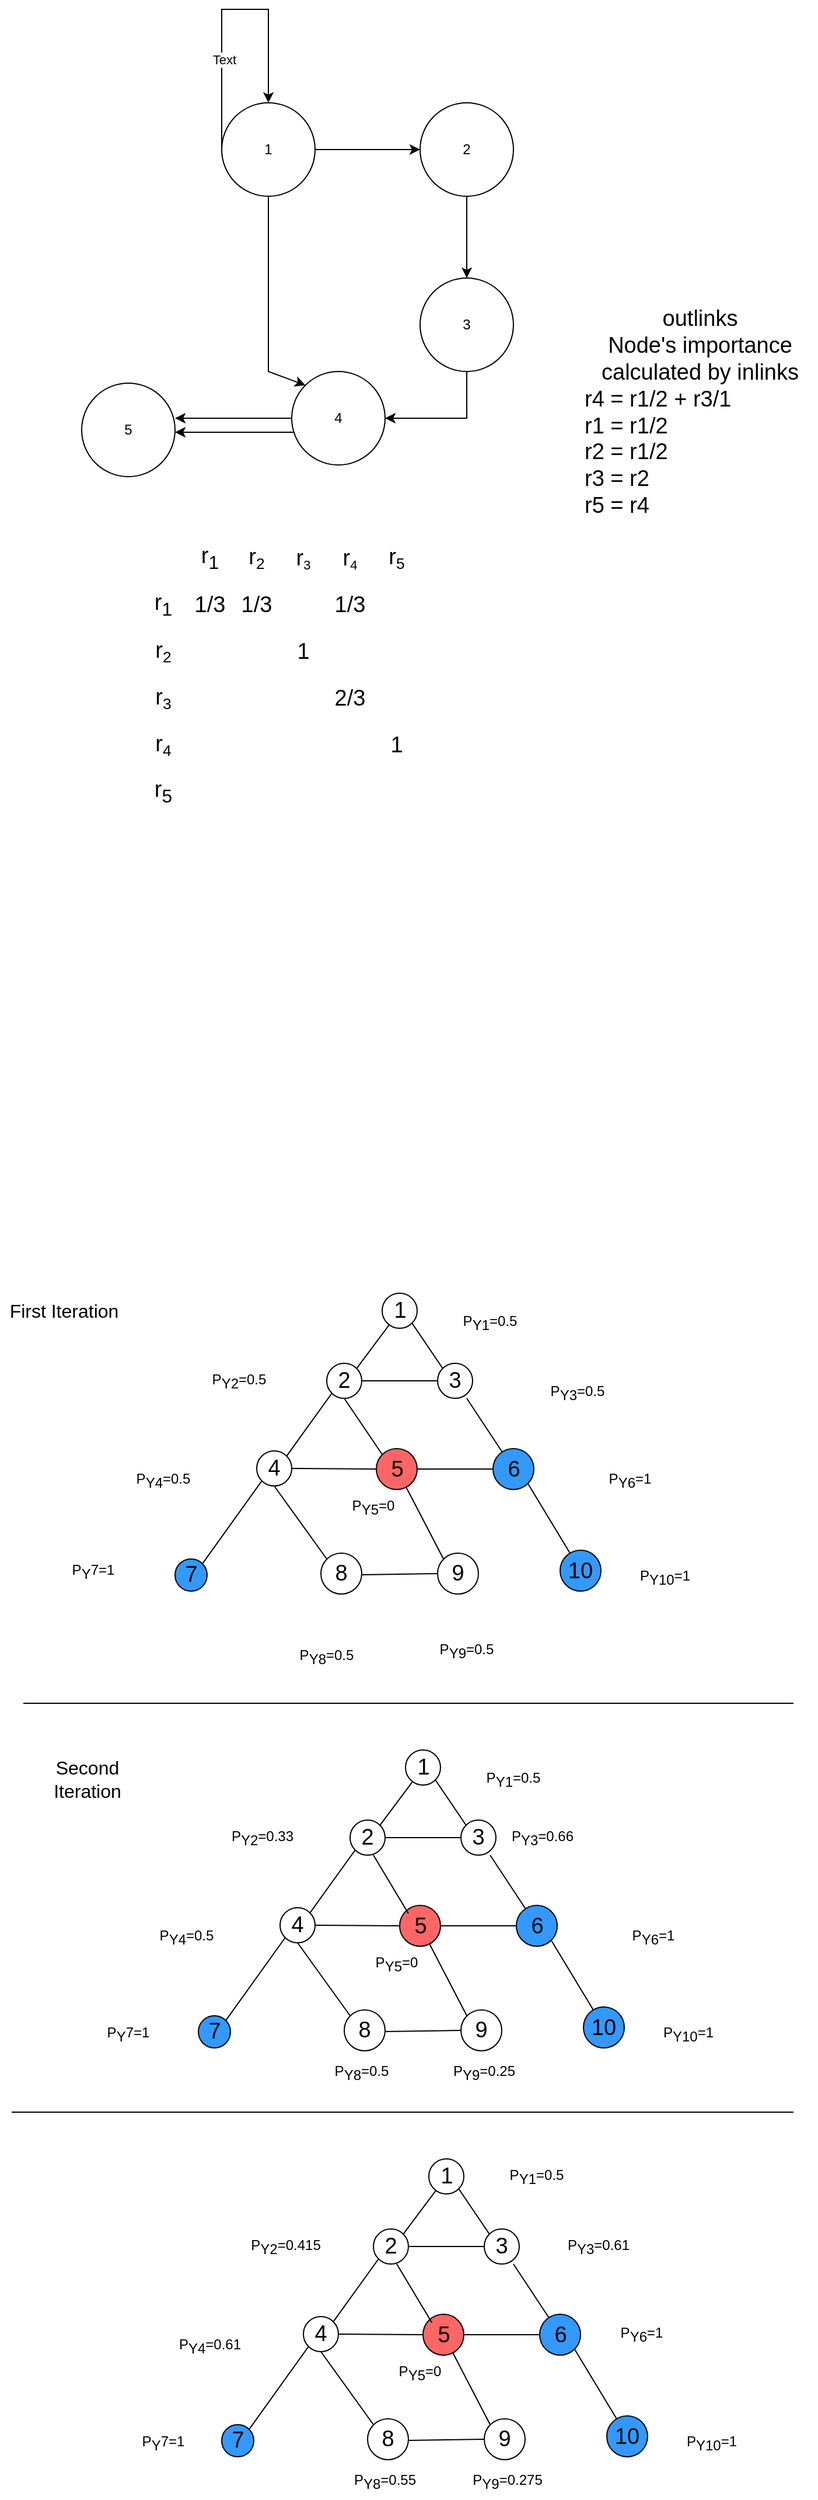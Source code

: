 <mxfile version="20.0.1" type="github">
  <diagram id="Ig6DqcMsb9MTZLkhWmV6" name="Page-1">
    <mxGraphModel dx="1166" dy="666" grid="1" gridSize="10" guides="1" tooltips="1" connect="1" arrows="1" fold="1" page="1" pageScale="1" pageWidth="827" pageHeight="1169" math="0" shadow="0">
      <root>
        <mxCell id="0" />
        <mxCell id="1" parent="0" />
        <mxCell id="ug2zntYY6omCZdX16Obv-1" value="1" style="ellipse;whiteSpace=wrap;html=1;aspect=fixed;" parent="1" vertex="1">
          <mxGeometry x="270" y="150" width="80" height="80" as="geometry" />
        </mxCell>
        <mxCell id="ug2zntYY6omCZdX16Obv-2" value="2" style="ellipse;whiteSpace=wrap;html=1;aspect=fixed;" parent="1" vertex="1">
          <mxGeometry x="440" y="150" width="80" height="80" as="geometry" />
        </mxCell>
        <mxCell id="ug2zntYY6omCZdX16Obv-3" value="3" style="ellipse;whiteSpace=wrap;html=1;aspect=fixed;" parent="1" vertex="1">
          <mxGeometry x="440" y="300" width="80" height="80" as="geometry" />
        </mxCell>
        <mxCell id="ug2zntYY6omCZdX16Obv-4" value="" style="endArrow=classic;html=1;rounded=0;entryX=0;entryY=0.5;entryDx=0;entryDy=0;" parent="1" source="ug2zntYY6omCZdX16Obv-1" target="ug2zntYY6omCZdX16Obv-2" edge="1">
          <mxGeometry width="50" height="50" relative="1" as="geometry">
            <mxPoint x="190" y="290" as="sourcePoint" />
            <mxPoint x="240" y="240" as="targetPoint" />
          </mxGeometry>
        </mxCell>
        <mxCell id="ug2zntYY6omCZdX16Obv-5" value="" style="endArrow=classic;html=1;rounded=0;entryX=0.5;entryY=0;entryDx=0;entryDy=0;" parent="1" target="ug2zntYY6omCZdX16Obv-3" edge="1">
          <mxGeometry width="50" height="50" relative="1" as="geometry">
            <mxPoint x="480" y="230" as="sourcePoint" />
            <mxPoint x="490" y="300" as="targetPoint" />
          </mxGeometry>
        </mxCell>
        <mxCell id="ug2zntYY6omCZdX16Obv-7" value="4" style="ellipse;whiteSpace=wrap;html=1;aspect=fixed;" parent="1" vertex="1">
          <mxGeometry x="330" y="380" width="80" height="80" as="geometry" />
        </mxCell>
        <mxCell id="ug2zntYY6omCZdX16Obv-8" value="5" style="ellipse;whiteSpace=wrap;html=1;aspect=fixed;" parent="1" vertex="1">
          <mxGeometry x="150" y="390" width="80" height="80" as="geometry" />
        </mxCell>
        <mxCell id="ug2zntYY6omCZdX16Obv-9" value="" style="endArrow=classic;html=1;rounded=0;exitX=0.5;exitY=1;exitDx=0;exitDy=0;entryX=1;entryY=0.5;entryDx=0;entryDy=0;" parent="1" source="ug2zntYY6omCZdX16Obv-3" target="ug2zntYY6omCZdX16Obv-7" edge="1">
          <mxGeometry width="50" height="50" relative="1" as="geometry">
            <mxPoint x="560" y="480" as="sourcePoint" />
            <mxPoint x="610" y="430" as="targetPoint" />
            <Array as="points">
              <mxPoint x="480" y="420" />
            </Array>
          </mxGeometry>
        </mxCell>
        <mxCell id="ug2zntYY6omCZdX16Obv-10" value="" style="endArrow=classic;html=1;rounded=0;exitX=0.025;exitY=0.65;exitDx=0;exitDy=0;exitPerimeter=0;" parent="1" source="ug2zntYY6omCZdX16Obv-7" edge="1">
          <mxGeometry width="50" height="50" relative="1" as="geometry">
            <mxPoint x="100" y="550" as="sourcePoint" />
            <mxPoint x="230" y="432" as="targetPoint" />
          </mxGeometry>
        </mxCell>
        <mxCell id="ug2zntYY6omCZdX16Obv-12" value="" style="endArrow=classic;html=1;rounded=0;entryX=0;entryY=0;entryDx=0;entryDy=0;" parent="1" source="ug2zntYY6omCZdX16Obv-1" target="ug2zntYY6omCZdX16Obv-7" edge="1">
          <mxGeometry width="50" height="50" relative="1" as="geometry">
            <mxPoint x="310" y="370" as="sourcePoint" />
            <mxPoint x="360" y="320" as="targetPoint" />
            <Array as="points">
              <mxPoint x="310" y="300" />
              <mxPoint x="310" y="380" />
            </Array>
          </mxGeometry>
        </mxCell>
        <mxCell id="ug2zntYY6omCZdX16Obv-13" value="" style="endArrow=classic;html=1;rounded=0;exitX=0;exitY=0.5;exitDx=0;exitDy=0;" parent="1" source="ug2zntYY6omCZdX16Obv-7" edge="1">
          <mxGeometry width="50" height="50" relative="1" as="geometry">
            <mxPoint x="200" y="400" as="sourcePoint" />
            <mxPoint x="230" y="420" as="targetPoint" />
          </mxGeometry>
        </mxCell>
        <mxCell id="ug2zntYY6omCZdX16Obv-16" value="" style="edgeStyle=elbowEdgeStyle;elbow=horizontal;endArrow=classic;html=1;rounded=0;exitX=0;exitY=0.5;exitDx=0;exitDy=0;entryX=0.5;entryY=0;entryDx=0;entryDy=0;" parent="1" source="ug2zntYY6omCZdX16Obv-1" target="ug2zntYY6omCZdX16Obv-1" edge="1">
          <mxGeometry width="50" height="50" relative="1" as="geometry">
            <mxPoint x="390" y="370" as="sourcePoint" />
            <mxPoint x="340" y="80" as="targetPoint" />
            <Array as="points">
              <mxPoint x="310" y="70" />
              <mxPoint x="260" y="130" />
              <mxPoint x="320" y="80" />
              <mxPoint x="340" y="80" />
            </Array>
          </mxGeometry>
        </mxCell>
        <mxCell id="ug2zntYY6omCZdX16Obv-19" value="Text" style="edgeLabel;html=1;align=center;verticalAlign=middle;resizable=0;points=[];" parent="ug2zntYY6omCZdX16Obv-16" vertex="1" connectable="0">
          <mxGeometry x="-0.354" y="-2" relative="1" as="geometry">
            <mxPoint as="offset" />
          </mxGeometry>
        </mxCell>
        <mxCell id="ug2zntYY6omCZdX16Obv-20" value="r&lt;sub&gt;1&lt;/sub&gt;" style="text;html=1;strokeColor=none;fillColor=none;align=center;verticalAlign=middle;whiteSpace=wrap;rounded=0;fontSize=19;" parent="1" vertex="1">
          <mxGeometry x="200" y="560" width="40" height="40" as="geometry" />
        </mxCell>
        <mxCell id="ug2zntYY6omCZdX16Obv-21" value="r&lt;span style=&quot;font-size: 15.833px;&quot;&gt;&lt;sub&gt;2&lt;/sub&gt;&lt;/span&gt;" style="text;html=1;strokeColor=none;fillColor=none;align=center;verticalAlign=middle;whiteSpace=wrap;rounded=0;fontSize=19;" parent="1" vertex="1">
          <mxGeometry x="200" y="600" width="40" height="40" as="geometry" />
        </mxCell>
        <mxCell id="ug2zntYY6omCZdX16Obv-22" value="r&lt;span style=&quot;font-size: 15.833px;&quot;&gt;&lt;sub&gt;3&lt;/sub&gt;&lt;/span&gt;" style="text;html=1;strokeColor=none;fillColor=none;align=center;verticalAlign=middle;whiteSpace=wrap;rounded=0;fontSize=19;" parent="1" vertex="1">
          <mxGeometry x="200" y="640" width="40" height="40" as="geometry" />
        </mxCell>
        <mxCell id="ug2zntYY6omCZdX16Obv-23" value="r&lt;span style=&quot;font-size: 15.833px;&quot;&gt;&lt;sub&gt;4&lt;/sub&gt;&lt;/span&gt;" style="text;html=1;strokeColor=none;fillColor=none;align=center;verticalAlign=middle;whiteSpace=wrap;rounded=0;fontSize=19;" parent="1" vertex="1">
          <mxGeometry x="200" y="680" width="40" height="40" as="geometry" />
        </mxCell>
        <mxCell id="ug2zntYY6omCZdX16Obv-24" value="r&lt;sub&gt;1&lt;/sub&gt;" style="text;html=1;strokeColor=none;fillColor=none;align=center;verticalAlign=middle;whiteSpace=wrap;rounded=0;fontSize=19;" parent="1" vertex="1">
          <mxGeometry x="240" y="520" width="40" height="40" as="geometry" />
        </mxCell>
        <mxCell id="ug2zntYY6omCZdX16Obv-27" value="r&lt;span style=&quot;font-size: 13.194px;&quot;&gt;&lt;sub&gt;3&lt;/sub&gt;&lt;/span&gt;" style="text;html=1;strokeColor=none;fillColor=none;align=center;verticalAlign=middle;whiteSpace=wrap;rounded=0;fontSize=19;" parent="1" vertex="1">
          <mxGeometry x="320" y="520" width="40" height="40" as="geometry" />
        </mxCell>
        <mxCell id="ug2zntYY6omCZdX16Obv-28" value="r&lt;span style=&quot;font-size: 15.833px;&quot;&gt;&lt;sub&gt;2&lt;/sub&gt;&lt;/span&gt;" style="text;html=1;strokeColor=none;fillColor=none;align=center;verticalAlign=middle;whiteSpace=wrap;rounded=0;fontSize=19;" parent="1" vertex="1">
          <mxGeometry x="280" y="520" width="40" height="40" as="geometry" />
        </mxCell>
        <mxCell id="ug2zntYY6omCZdX16Obv-29" value="r&lt;span style=&quot;font-size: 13.194px;&quot;&gt;&lt;sub&gt;4&lt;/sub&gt;&lt;/span&gt;" style="text;html=1;strokeColor=none;fillColor=none;align=center;verticalAlign=middle;whiteSpace=wrap;rounded=0;fontSize=19;" parent="1" vertex="1">
          <mxGeometry x="360" y="520" width="40" height="40" as="geometry" />
        </mxCell>
        <mxCell id="ug2zntYY6omCZdX16Obv-30" value="r&lt;span style=&quot;font-size: 15.833px;&quot;&gt;&lt;sub&gt;5&lt;/sub&gt;&lt;/span&gt;" style="text;html=1;strokeColor=none;fillColor=none;align=center;verticalAlign=middle;whiteSpace=wrap;rounded=0;fontSize=19;" parent="1" vertex="1">
          <mxGeometry x="400" y="520" width="40" height="40" as="geometry" />
        </mxCell>
        <mxCell id="ug2zntYY6omCZdX16Obv-31" value="r&lt;sub&gt;5&lt;/sub&gt;" style="text;html=1;strokeColor=none;fillColor=none;align=center;verticalAlign=middle;whiteSpace=wrap;rounded=0;fontSize=19;" parent="1" vertex="1">
          <mxGeometry x="200" y="720" width="40" height="40" as="geometry" />
        </mxCell>
        <mxCell id="ug2zntYY6omCZdX16Obv-32" value="1/3" style="text;html=1;strokeColor=none;fillColor=none;align=center;verticalAlign=middle;whiteSpace=wrap;rounded=0;fontSize=19;" parent="1" vertex="1">
          <mxGeometry x="240" y="560" width="40" height="40" as="geometry" />
        </mxCell>
        <mxCell id="ug2zntYY6omCZdX16Obv-33" value="1/3" style="text;html=1;strokeColor=none;fillColor=none;align=center;verticalAlign=middle;whiteSpace=wrap;rounded=0;fontSize=19;" parent="1" vertex="1">
          <mxGeometry x="280" y="560" width="40" height="40" as="geometry" />
        </mxCell>
        <mxCell id="ug2zntYY6omCZdX16Obv-34" value="1/3" style="text;html=1;strokeColor=none;fillColor=none;align=center;verticalAlign=middle;whiteSpace=wrap;rounded=0;fontSize=19;" parent="1" vertex="1">
          <mxGeometry x="360" y="560" width="40" height="40" as="geometry" />
        </mxCell>
        <mxCell id="ug2zntYY6omCZdX16Obv-36" value="1" style="text;html=1;strokeColor=none;fillColor=none;align=center;verticalAlign=middle;whiteSpace=wrap;rounded=0;fontSize=19;" parent="1" vertex="1">
          <mxGeometry x="320" y="600" width="40" height="40" as="geometry" />
        </mxCell>
        <mxCell id="ug2zntYY6omCZdX16Obv-37" value="2/3" style="text;html=1;strokeColor=none;fillColor=none;align=center;verticalAlign=middle;whiteSpace=wrap;rounded=0;fontSize=19;" parent="1" vertex="1">
          <mxGeometry x="360" y="640" width="40" height="40" as="geometry" />
        </mxCell>
        <mxCell id="ug2zntYY6omCZdX16Obv-38" value="1" style="text;html=1;strokeColor=none;fillColor=none;align=center;verticalAlign=middle;whiteSpace=wrap;rounded=0;fontSize=19;" parent="1" vertex="1">
          <mxGeometry x="400" y="680" width="40" height="40" as="geometry" />
        </mxCell>
        <mxCell id="ug2zntYY6omCZdX16Obv-39" value="outlinks&lt;br&gt;Node&#39;s importance calculated by inlinks&lt;br&gt;&lt;div style=&quot;text-align: left;&quot;&gt;&lt;span style=&quot;background-color: initial;&quot;&gt;r4 = r1/2 + r3/1&lt;/span&gt;&lt;/div&gt;&lt;div style=&quot;text-align: left;&quot;&gt;&lt;span style=&quot;background-color: initial;&quot;&gt;r1 = r1/2&lt;/span&gt;&lt;/div&gt;&lt;div style=&quot;text-align: left;&quot;&gt;&lt;span style=&quot;background-color: initial;&quot;&gt;r2 = r1/2&lt;/span&gt;&lt;/div&gt;&lt;div style=&quot;text-align: left;&quot;&gt;&lt;span style=&quot;background-color: initial;&quot;&gt;r3 = r2&lt;/span&gt;&lt;/div&gt;&lt;div style=&quot;text-align: left;&quot;&gt;&lt;span style=&quot;background-color: initial;&quot;&gt;r5 = r4&lt;/span&gt;&lt;/div&gt;" style="text;html=1;strokeColor=none;fillColor=none;align=center;verticalAlign=middle;whiteSpace=wrap;rounded=0;fontSize=19;" parent="1" vertex="1">
          <mxGeometry x="580" y="290" width="200" height="250" as="geometry" />
        </mxCell>
        <mxCell id="ug2zntYY6omCZdX16Obv-76" value="" style="endArrow=none;html=1;rounded=0;fontSize=19;" parent="1" edge="1">
          <mxGeometry width="50" height="50" relative="1" as="geometry">
            <mxPoint x="100" y="1520" as="sourcePoint" />
            <mxPoint x="760" y="1520" as="targetPoint" />
          </mxGeometry>
        </mxCell>
        <mxCell id="ug2zntYY6omCZdX16Obv-99" value="First Iteration" style="text;html=1;strokeColor=none;fillColor=none;align=center;verticalAlign=middle;whiteSpace=wrap;rounded=0;fontSize=16;" parent="1" vertex="1">
          <mxGeometry x="80" y="1169" width="110" height="30" as="geometry" />
        </mxCell>
        <mxCell id="ug2zntYY6omCZdX16Obv-133" value="P&lt;sub style=&quot;font-size: 12px;&quot;&gt;Y8&lt;/sub&gt;=0.5" style="text;html=1;strokeColor=none;fillColor=none;align=center;verticalAlign=middle;whiteSpace=wrap;rounded=0;fontSize=12;" parent="1" vertex="1">
          <mxGeometry x="310" y="1465" width="100" height="30" as="geometry" />
        </mxCell>
        <mxCell id="ug2zntYY6omCZdX16Obv-134" value="P&lt;sub style=&quot;font-size: 12px;&quot;&gt;Y9&lt;/sub&gt;=0.5" style="text;html=1;strokeColor=none;fillColor=none;align=center;verticalAlign=middle;whiteSpace=wrap;rounded=0;fontSize=12;" parent="1" vertex="1">
          <mxGeometry x="430" y="1460" width="100" height="30" as="geometry" />
        </mxCell>
        <mxCell id="ug2zntYY6omCZdX16Obv-103" value="1" style="ellipse;whiteSpace=wrap;html=1;aspect=fixed;fontSize=19;" parent="1" vertex="1">
          <mxGeometry x="407.5" y="1169" width="30" height="30" as="geometry" />
        </mxCell>
        <mxCell id="ug2zntYY6omCZdX16Obv-104" value="2" style="ellipse;whiteSpace=wrap;html=1;aspect=fixed;fontSize=19;" parent="1" vertex="1">
          <mxGeometry x="360" y="1229" width="30" height="30" as="geometry" />
        </mxCell>
        <mxCell id="ug2zntYY6omCZdX16Obv-105" value="3" style="ellipse;whiteSpace=wrap;html=1;aspect=fixed;fontSize=19;" parent="1" vertex="1">
          <mxGeometry x="455" y="1229" width="30" height="30" as="geometry" />
        </mxCell>
        <mxCell id="ug2zntYY6omCZdX16Obv-106" value="5" style="ellipse;whiteSpace=wrap;html=1;aspect=fixed;fontSize=19;fillColor=#FF6666;" parent="1" vertex="1">
          <mxGeometry x="402.5" y="1302" width="35" height="35" as="geometry" />
        </mxCell>
        <mxCell id="ug2zntYY6omCZdX16Obv-107" value="4" style="ellipse;whiteSpace=wrap;html=1;aspect=fixed;fontSize=19;" parent="1" vertex="1">
          <mxGeometry x="300" y="1304" width="30" height="30" as="geometry" />
        </mxCell>
        <mxCell id="ug2zntYY6omCZdX16Obv-108" value="6" style="ellipse;whiteSpace=wrap;html=1;aspect=fixed;fontSize=19;fillColor=#3399FF;" parent="1" vertex="1">
          <mxGeometry x="502.5" y="1302" width="35" height="35" as="geometry" />
        </mxCell>
        <mxCell id="ug2zntYY6omCZdX16Obv-109" value="8" style="ellipse;whiteSpace=wrap;html=1;aspect=fixed;fontSize=19;" parent="1" vertex="1">
          <mxGeometry x="355" y="1391.5" width="35" height="35" as="geometry" />
        </mxCell>
        <mxCell id="ug2zntYY6omCZdX16Obv-110" value="7" style="ellipse;whiteSpace=wrap;html=1;aspect=fixed;fontSize=19;fillColor=#3399FF;" parent="1" vertex="1">
          <mxGeometry x="230" y="1396.5" width="27.5" height="27.5" as="geometry" />
        </mxCell>
        <mxCell id="ug2zntYY6omCZdX16Obv-111" value="9" style="ellipse;whiteSpace=wrap;html=1;aspect=fixed;fontSize=19;" parent="1" vertex="1">
          <mxGeometry x="455" y="1391.5" width="35" height="35" as="geometry" />
        </mxCell>
        <mxCell id="ug2zntYY6omCZdX16Obv-112" value="10" style="ellipse;whiteSpace=wrap;html=1;aspect=fixed;fontSize=19;fillColor=#3399FF;" parent="1" vertex="1">
          <mxGeometry x="560" y="1389" width="35" height="35" as="geometry" />
        </mxCell>
        <mxCell id="ug2zntYY6omCZdX16Obv-113" value="P&lt;sub style=&quot;font-size: 12px;&quot;&gt;Y6&lt;/sub&gt;=1" style="text;html=1;strokeColor=none;fillColor=none;align=center;verticalAlign=middle;whiteSpace=wrap;rounded=0;fontSize=12;" parent="1" vertex="1">
          <mxGeometry x="570" y="1314" width="100" height="30" as="geometry" />
        </mxCell>
        <mxCell id="ug2zntYY6omCZdX16Obv-114" value="P&lt;sub style=&quot;font-size: 12px;&quot;&gt;Y&lt;/sub&gt;7=1" style="text;html=1;strokeColor=none;fillColor=none;align=center;verticalAlign=middle;whiteSpace=wrap;rounded=0;fontSize=12;" parent="1" vertex="1">
          <mxGeometry x="110" y="1391.5" width="100" height="30" as="geometry" />
        </mxCell>
        <mxCell id="ug2zntYY6omCZdX16Obv-115" value="P&lt;sub style=&quot;font-size: 12px;&quot;&gt;Y10&lt;/sub&gt;=1" style="text;html=1;strokeColor=none;fillColor=none;align=center;verticalAlign=middle;whiteSpace=wrap;rounded=0;fontSize=12;" parent="1" vertex="1">
          <mxGeometry x="600" y="1396.5" width="100" height="30" as="geometry" />
        </mxCell>
        <mxCell id="ug2zntYY6omCZdX16Obv-116" value="P&lt;sub style=&quot;font-size: 12px;&quot;&gt;Y5&lt;/sub&gt;=0" style="text;html=1;strokeColor=none;fillColor=none;align=center;verticalAlign=middle;whiteSpace=wrap;rounded=0;fontSize=12;" parent="1" vertex="1">
          <mxGeometry x="350" y="1337" width="100" height="30" as="geometry" />
        </mxCell>
        <mxCell id="ug2zntYY6omCZdX16Obv-117" value="P&lt;sub style=&quot;font-size: 12px;&quot;&gt;Y1&lt;/sub&gt;=0.5" style="text;html=1;strokeColor=none;fillColor=none;align=center;verticalAlign=middle;whiteSpace=wrap;rounded=0;fontSize=12;" parent="1" vertex="1">
          <mxGeometry x="450" y="1179" width="100" height="30" as="geometry" />
        </mxCell>
        <mxCell id="ug2zntYY6omCZdX16Obv-118" value="P&lt;sub style=&quot;font-size: 12px;&quot;&gt;Y3&lt;/sub&gt;=0.5" style="text;html=1;strokeColor=none;fillColor=none;align=center;verticalAlign=middle;whiteSpace=wrap;rounded=0;fontSize=12;" parent="1" vertex="1">
          <mxGeometry x="525" y="1239" width="100" height="30" as="geometry" />
        </mxCell>
        <mxCell id="ug2zntYY6omCZdX16Obv-119" value="P&lt;sub style=&quot;font-size: 12px;&quot;&gt;Y2&lt;/sub&gt;=0.5" style="text;html=1;strokeColor=none;fillColor=none;align=center;verticalAlign=middle;whiteSpace=wrap;rounded=0;fontSize=12;" parent="1" vertex="1">
          <mxGeometry x="235" y="1229" width="100" height="30" as="geometry" />
        </mxCell>
        <mxCell id="ug2zntYY6omCZdX16Obv-120" value="P&lt;sub style=&quot;font-size: 12px;&quot;&gt;Y4&lt;/sub&gt;=0.5" style="text;html=1;strokeColor=none;fillColor=none;align=center;verticalAlign=middle;whiteSpace=wrap;rounded=0;fontSize=12;" parent="1" vertex="1">
          <mxGeometry x="170" y="1314" width="100" height="30" as="geometry" />
        </mxCell>
        <mxCell id="ug2zntYY6omCZdX16Obv-121" value="" style="endArrow=none;html=1;rounded=0;fontSize=19;exitX=1;exitY=0;exitDx=0;exitDy=0;" parent="1" source="ug2zntYY6omCZdX16Obv-104" target="ug2zntYY6omCZdX16Obv-103" edge="1">
          <mxGeometry width="50" height="50" relative="1" as="geometry">
            <mxPoint x="380" y="1239" as="sourcePoint" />
            <mxPoint x="410" y="1199" as="targetPoint" />
          </mxGeometry>
        </mxCell>
        <mxCell id="ug2zntYY6omCZdX16Obv-122" value="" style="endArrow=none;html=1;rounded=0;fontSize=19;entryX=0;entryY=1;entryDx=0;entryDy=0;exitX=1;exitY=0;exitDx=0;exitDy=0;" parent="1" source="ug2zntYY6omCZdX16Obv-110" target="ug2zntYY6omCZdX16Obv-107" edge="1">
          <mxGeometry width="50" height="50" relative="1" as="geometry">
            <mxPoint x="291.217" y="1382.783" as="sourcePoint" />
            <mxPoint x="325.003" y="1343.997" as="targetPoint" />
          </mxGeometry>
        </mxCell>
        <mxCell id="ug2zntYY6omCZdX16Obv-123" value="" style="endArrow=none;html=1;rounded=0;fontSize=19;exitX=1;exitY=0;exitDx=0;exitDy=0;entryX=0;entryY=1;entryDx=0;entryDy=0;" parent="1" source="ug2zntYY6omCZdX16Obv-107" target="ug2zntYY6omCZdX16Obv-104" edge="1">
          <mxGeometry width="50" height="50" relative="1" as="geometry">
            <mxPoint x="320" y="1299" as="sourcePoint" />
            <mxPoint x="360" y="1259" as="targetPoint" />
          </mxGeometry>
        </mxCell>
        <mxCell id="ug2zntYY6omCZdX16Obv-124" value="" style="endArrow=none;html=1;rounded=0;fontSize=12;entryX=1;entryY=1;entryDx=0;entryDy=0;exitX=0;exitY=0;exitDx=0;exitDy=0;" parent="1" source="ug2zntYY6omCZdX16Obv-105" target="ug2zntYY6omCZdX16Obv-103" edge="1">
          <mxGeometry width="50" height="50" relative="1" as="geometry">
            <mxPoint x="440" y="1259" as="sourcePoint" />
            <mxPoint x="490" y="1209" as="targetPoint" />
          </mxGeometry>
        </mxCell>
        <mxCell id="ug2zntYY6omCZdX16Obv-125" value="" style="endArrow=none;html=1;rounded=0;fontSize=12;" parent="1" source="ug2zntYY6omCZdX16Obv-108" edge="1">
          <mxGeometry width="50" height="50" relative="1" as="geometry">
            <mxPoint x="460" y="1329" as="sourcePoint" />
            <mxPoint x="480" y="1259" as="targetPoint" />
          </mxGeometry>
        </mxCell>
        <mxCell id="ug2zntYY6omCZdX16Obv-126" value="" style="endArrow=none;html=1;rounded=0;fontSize=12;entryX=1;entryY=1;entryDx=0;entryDy=0;" parent="1" source="ug2zntYY6omCZdX16Obv-112" target="ug2zntYY6omCZdX16Obv-108" edge="1">
          <mxGeometry width="50" height="50" relative="1" as="geometry">
            <mxPoint x="520" y="1419" as="sourcePoint" />
            <mxPoint x="570" y="1369" as="targetPoint" />
          </mxGeometry>
        </mxCell>
        <mxCell id="ug2zntYY6omCZdX16Obv-127" value="" style="endArrow=none;html=1;rounded=0;fontSize=12;entryX=0;entryY=0.5;entryDx=0;entryDy=0;" parent="1" target="ug2zntYY6omCZdX16Obv-111" edge="1">
          <mxGeometry width="50" height="50" relative="1" as="geometry">
            <mxPoint x="390" y="1410" as="sourcePoint" />
            <mxPoint x="460" y="1400" as="targetPoint" />
          </mxGeometry>
        </mxCell>
        <mxCell id="ug2zntYY6omCZdX16Obv-128" value="" style="endArrow=none;html=1;rounded=0;fontSize=12;exitX=0;exitY=0;exitDx=0;exitDy=0;entryX=0.5;entryY=1;entryDx=0;entryDy=0;" parent="1" source="ug2zntYY6omCZdX16Obv-109" target="ug2zntYY6omCZdX16Obv-107" edge="1">
          <mxGeometry width="50" height="50" relative="1" as="geometry">
            <mxPoint x="430" y="1499" as="sourcePoint" />
            <mxPoint x="480" y="1449" as="targetPoint" />
          </mxGeometry>
        </mxCell>
        <mxCell id="ug2zntYY6omCZdX16Obv-129" value="" style="endArrow=none;html=1;rounded=0;fontSize=12;exitX=0;exitY=0;exitDx=0;exitDy=0;" parent="1" source="ug2zntYY6omCZdX16Obv-111" target="ug2zntYY6omCZdX16Obv-106" edge="1">
          <mxGeometry width="50" height="50" relative="1" as="geometry">
            <mxPoint x="800" y="1409" as="sourcePoint" />
            <mxPoint x="430" y="1340" as="targetPoint" />
          </mxGeometry>
        </mxCell>
        <mxCell id="ug2zntYY6omCZdX16Obv-130" value="" style="endArrow=none;html=1;rounded=0;fontSize=12;entryX=0;entryY=0.5;entryDx=0;entryDy=0;exitX=1;exitY=0.5;exitDx=0;exitDy=0;" parent="1" source="ug2zntYY6omCZdX16Obv-107" target="ug2zntYY6omCZdX16Obv-106" edge="1">
          <mxGeometry width="50" height="50" relative="1" as="geometry">
            <mxPoint x="210" y="1409" as="sourcePoint" />
            <mxPoint x="260" y="1359" as="targetPoint" />
          </mxGeometry>
        </mxCell>
        <mxCell id="ug2zntYY6omCZdX16Obv-131" value="" style="endArrow=none;html=1;rounded=0;fontSize=12;exitX=1;exitY=0.5;exitDx=0;exitDy=0;entryX=0;entryY=0.5;entryDx=0;entryDy=0;" parent="1" source="ug2zntYY6omCZdX16Obv-106" target="ug2zntYY6omCZdX16Obv-108" edge="1">
          <mxGeometry width="50" height="50" relative="1" as="geometry">
            <mxPoint x="450" y="1319" as="sourcePoint" />
            <mxPoint x="720" y="1259" as="targetPoint" />
          </mxGeometry>
        </mxCell>
        <mxCell id="ug2zntYY6omCZdX16Obv-132" value="" style="endArrow=none;html=1;rounded=0;fontSize=12;exitX=1;exitY=0.5;exitDx=0;exitDy=0;entryX=0;entryY=0.5;entryDx=0;entryDy=0;" parent="1" source="ug2zntYY6omCZdX16Obv-104" target="ug2zntYY6omCZdX16Obv-105" edge="1">
          <mxGeometry width="50" height="50" relative="1" as="geometry">
            <mxPoint x="330" y="1209" as="sourcePoint" />
            <mxPoint x="380" y="1159" as="targetPoint" />
          </mxGeometry>
        </mxCell>
        <mxCell id="ug2zntYY6omCZdX16Obv-135" value="" style="endArrow=none;html=1;rounded=0;fontSize=16;entryX=0.5;entryY=1;entryDx=0;entryDy=0;exitX=0;exitY=0;exitDx=0;exitDy=0;" parent="1" source="ug2zntYY6omCZdX16Obv-106" target="ug2zntYY6omCZdX16Obv-104" edge="1">
          <mxGeometry width="50" height="50" relative="1" as="geometry">
            <mxPoint x="360" y="1330" as="sourcePoint" />
            <mxPoint x="410" y="1280" as="targetPoint" />
          </mxGeometry>
        </mxCell>
        <mxCell id="ug2zntYY6omCZdX16Obv-136" value="P&lt;sub style=&quot;font-size: 12px;&quot;&gt;Y8&lt;/sub&gt;=0.5" style="text;html=1;strokeColor=none;fillColor=none;align=center;verticalAlign=middle;whiteSpace=wrap;rounded=0;fontSize=12;" parent="1" vertex="1">
          <mxGeometry x="340" y="1821" width="100" height="30" as="geometry" />
        </mxCell>
        <mxCell id="ug2zntYY6omCZdX16Obv-137" value="P&lt;sub style=&quot;font-size: 12px;&quot;&gt;Y9&lt;/sub&gt;=0.25" style="text;html=1;strokeColor=none;fillColor=none;align=center;verticalAlign=middle;whiteSpace=wrap;rounded=0;fontSize=12;" parent="1" vertex="1">
          <mxGeometry x="445" y="1821" width="100" height="30" as="geometry" />
        </mxCell>
        <mxCell id="ug2zntYY6omCZdX16Obv-138" value="1" style="ellipse;whiteSpace=wrap;html=1;aspect=fixed;fontSize=19;" parent="1" vertex="1">
          <mxGeometry x="427.5" y="1560" width="30" height="30" as="geometry" />
        </mxCell>
        <mxCell id="ug2zntYY6omCZdX16Obv-139" value="2" style="ellipse;whiteSpace=wrap;html=1;aspect=fixed;fontSize=19;" parent="1" vertex="1">
          <mxGeometry x="380" y="1620" width="30" height="30" as="geometry" />
        </mxCell>
        <mxCell id="ug2zntYY6omCZdX16Obv-140" value="3" style="ellipse;whiteSpace=wrap;html=1;aspect=fixed;fontSize=19;" parent="1" vertex="1">
          <mxGeometry x="475" y="1620" width="30" height="30" as="geometry" />
        </mxCell>
        <mxCell id="ug2zntYY6omCZdX16Obv-141" value="5" style="ellipse;whiteSpace=wrap;html=1;aspect=fixed;fontSize=19;fillColor=#FF6666;" parent="1" vertex="1">
          <mxGeometry x="422.5" y="1693" width="35" height="35" as="geometry" />
        </mxCell>
        <mxCell id="ug2zntYY6omCZdX16Obv-142" value="4" style="ellipse;whiteSpace=wrap;html=1;aspect=fixed;fontSize=19;" parent="1" vertex="1">
          <mxGeometry x="320" y="1695" width="30" height="30" as="geometry" />
        </mxCell>
        <mxCell id="ug2zntYY6omCZdX16Obv-143" value="6" style="ellipse;whiteSpace=wrap;html=1;aspect=fixed;fontSize=19;fillColor=#3399FF;" parent="1" vertex="1">
          <mxGeometry x="522.5" y="1693" width="35" height="35" as="geometry" />
        </mxCell>
        <mxCell id="ug2zntYY6omCZdX16Obv-144" value="8" style="ellipse;whiteSpace=wrap;html=1;aspect=fixed;fontSize=19;" parent="1" vertex="1">
          <mxGeometry x="375" y="1782.5" width="35" height="35" as="geometry" />
        </mxCell>
        <mxCell id="ug2zntYY6omCZdX16Obv-145" value="7" style="ellipse;whiteSpace=wrap;html=1;aspect=fixed;fontSize=19;fillColor=#3399FF;" parent="1" vertex="1">
          <mxGeometry x="250" y="1787.5" width="27.5" height="27.5" as="geometry" />
        </mxCell>
        <mxCell id="ug2zntYY6omCZdX16Obv-146" value="9" style="ellipse;whiteSpace=wrap;html=1;aspect=fixed;fontSize=19;" parent="1" vertex="1">
          <mxGeometry x="475" y="1782.5" width="35" height="35" as="geometry" />
        </mxCell>
        <mxCell id="ug2zntYY6omCZdX16Obv-147" value="10" style="ellipse;whiteSpace=wrap;html=1;aspect=fixed;fontSize=19;fillColor=#3399FF;" parent="1" vertex="1">
          <mxGeometry x="580" y="1780" width="35" height="35" as="geometry" />
        </mxCell>
        <mxCell id="ug2zntYY6omCZdX16Obv-148" value="P&lt;sub style=&quot;font-size: 12px;&quot;&gt;Y6&lt;/sub&gt;=1" style="text;html=1;strokeColor=none;fillColor=none;align=center;verticalAlign=middle;whiteSpace=wrap;rounded=0;fontSize=12;" parent="1" vertex="1">
          <mxGeometry x="590" y="1705" width="100" height="30" as="geometry" />
        </mxCell>
        <mxCell id="ug2zntYY6omCZdX16Obv-149" value="P&lt;sub style=&quot;font-size: 12px;&quot;&gt;Y10&lt;/sub&gt;=1" style="text;html=1;strokeColor=none;fillColor=none;align=center;verticalAlign=middle;whiteSpace=wrap;rounded=0;fontSize=12;" parent="1" vertex="1">
          <mxGeometry x="620" y="1787.5" width="100" height="30" as="geometry" />
        </mxCell>
        <mxCell id="ug2zntYY6omCZdX16Obv-150" value="P&lt;sub style=&quot;font-size: 12px;&quot;&gt;Y5&lt;/sub&gt;=0" style="text;html=1;strokeColor=none;fillColor=none;align=center;verticalAlign=middle;whiteSpace=wrap;rounded=0;fontSize=12;" parent="1" vertex="1">
          <mxGeometry x="370" y="1728" width="100" height="30" as="geometry" />
        </mxCell>
        <mxCell id="ug2zntYY6omCZdX16Obv-151" value="P&lt;sub style=&quot;font-size: 12px;&quot;&gt;Y1&lt;/sub&gt;=0.5" style="text;html=1;strokeColor=none;fillColor=none;align=center;verticalAlign=middle;whiteSpace=wrap;rounded=0;fontSize=12;" parent="1" vertex="1">
          <mxGeometry x="470" y="1570" width="100" height="30" as="geometry" />
        </mxCell>
        <mxCell id="ug2zntYY6omCZdX16Obv-152" value="P&lt;sub style=&quot;font-size: 12px;&quot;&gt;Y3&lt;/sub&gt;=0.66" style="text;html=1;strokeColor=none;fillColor=none;align=center;verticalAlign=middle;whiteSpace=wrap;rounded=0;fontSize=12;" parent="1" vertex="1">
          <mxGeometry x="495" y="1620" width="100" height="30" as="geometry" />
        </mxCell>
        <mxCell id="ug2zntYY6omCZdX16Obv-153" value="P&lt;sub style=&quot;font-size: 12px;&quot;&gt;Y2&lt;/sub&gt;=0.33" style="text;html=1;strokeColor=none;fillColor=none;align=center;verticalAlign=middle;whiteSpace=wrap;rounded=0;fontSize=12;" parent="1" vertex="1">
          <mxGeometry x="255" y="1620" width="100" height="30" as="geometry" />
        </mxCell>
        <mxCell id="ug2zntYY6omCZdX16Obv-154" value="P&lt;sub style=&quot;font-size: 12px;&quot;&gt;Y4&lt;/sub&gt;=0.5" style="text;html=1;strokeColor=none;fillColor=none;align=center;verticalAlign=middle;whiteSpace=wrap;rounded=0;fontSize=12;" parent="1" vertex="1">
          <mxGeometry x="190" y="1705" width="100" height="30" as="geometry" />
        </mxCell>
        <mxCell id="ug2zntYY6omCZdX16Obv-155" value="" style="endArrow=none;html=1;rounded=0;fontSize=19;exitX=1;exitY=0;exitDx=0;exitDy=0;" parent="1" source="ug2zntYY6omCZdX16Obv-139" target="ug2zntYY6omCZdX16Obv-138" edge="1">
          <mxGeometry width="50" height="50" relative="1" as="geometry">
            <mxPoint x="400" y="1630" as="sourcePoint" />
            <mxPoint x="430" y="1590" as="targetPoint" />
          </mxGeometry>
        </mxCell>
        <mxCell id="ug2zntYY6omCZdX16Obv-156" value="" style="endArrow=none;html=1;rounded=0;fontSize=19;entryX=0;entryY=1;entryDx=0;entryDy=0;exitX=1;exitY=0;exitDx=0;exitDy=0;" parent="1" source="ug2zntYY6omCZdX16Obv-145" target="ug2zntYY6omCZdX16Obv-142" edge="1">
          <mxGeometry width="50" height="50" relative="1" as="geometry">
            <mxPoint x="311.217" y="1773.783" as="sourcePoint" />
            <mxPoint x="345.003" y="1734.997" as="targetPoint" />
          </mxGeometry>
        </mxCell>
        <mxCell id="ug2zntYY6omCZdX16Obv-157" value="" style="endArrow=none;html=1;rounded=0;fontSize=19;exitX=1;exitY=0;exitDx=0;exitDy=0;entryX=0;entryY=1;entryDx=0;entryDy=0;" parent="1" source="ug2zntYY6omCZdX16Obv-142" target="ug2zntYY6omCZdX16Obv-139" edge="1">
          <mxGeometry width="50" height="50" relative="1" as="geometry">
            <mxPoint x="340" y="1690" as="sourcePoint" />
            <mxPoint x="380" y="1650" as="targetPoint" />
          </mxGeometry>
        </mxCell>
        <mxCell id="ug2zntYY6omCZdX16Obv-158" value="" style="endArrow=none;html=1;rounded=0;fontSize=12;entryX=1;entryY=1;entryDx=0;entryDy=0;exitX=0;exitY=0;exitDx=0;exitDy=0;" parent="1" source="ug2zntYY6omCZdX16Obv-140" target="ug2zntYY6omCZdX16Obv-138" edge="1">
          <mxGeometry width="50" height="50" relative="1" as="geometry">
            <mxPoint x="460" y="1650" as="sourcePoint" />
            <mxPoint x="510" y="1600" as="targetPoint" />
          </mxGeometry>
        </mxCell>
        <mxCell id="ug2zntYY6omCZdX16Obv-159" value="" style="endArrow=none;html=1;rounded=0;fontSize=12;" parent="1" source="ug2zntYY6omCZdX16Obv-143" edge="1">
          <mxGeometry width="50" height="50" relative="1" as="geometry">
            <mxPoint x="480" y="1720" as="sourcePoint" />
            <mxPoint x="500" y="1650" as="targetPoint" />
          </mxGeometry>
        </mxCell>
        <mxCell id="ug2zntYY6omCZdX16Obv-160" value="" style="endArrow=none;html=1;rounded=0;fontSize=12;entryX=1;entryY=1;entryDx=0;entryDy=0;" parent="1" source="ug2zntYY6omCZdX16Obv-147" target="ug2zntYY6omCZdX16Obv-143" edge="1">
          <mxGeometry width="50" height="50" relative="1" as="geometry">
            <mxPoint x="540" y="1810" as="sourcePoint" />
            <mxPoint x="590" y="1760" as="targetPoint" />
          </mxGeometry>
        </mxCell>
        <mxCell id="ug2zntYY6omCZdX16Obv-161" value="" style="endArrow=none;html=1;rounded=0;fontSize=12;entryX=0;entryY=0.5;entryDx=0;entryDy=0;" parent="1" target="ug2zntYY6omCZdX16Obv-146" edge="1">
          <mxGeometry width="50" height="50" relative="1" as="geometry">
            <mxPoint x="410" y="1801" as="sourcePoint" />
            <mxPoint x="480" y="1791" as="targetPoint" />
          </mxGeometry>
        </mxCell>
        <mxCell id="ug2zntYY6omCZdX16Obv-162" value="" style="endArrow=none;html=1;rounded=0;fontSize=12;exitX=0;exitY=0;exitDx=0;exitDy=0;entryX=0.5;entryY=1;entryDx=0;entryDy=0;" parent="1" source="ug2zntYY6omCZdX16Obv-144" target="ug2zntYY6omCZdX16Obv-142" edge="1">
          <mxGeometry width="50" height="50" relative="1" as="geometry">
            <mxPoint x="450" y="1890" as="sourcePoint" />
            <mxPoint x="500" y="1840" as="targetPoint" />
          </mxGeometry>
        </mxCell>
        <mxCell id="ug2zntYY6omCZdX16Obv-163" value="" style="endArrow=none;html=1;rounded=0;fontSize=12;exitX=0;exitY=0;exitDx=0;exitDy=0;" parent="1" source="ug2zntYY6omCZdX16Obv-146" target="ug2zntYY6omCZdX16Obv-141" edge="1">
          <mxGeometry width="50" height="50" relative="1" as="geometry">
            <mxPoint x="820" y="1800" as="sourcePoint" />
            <mxPoint x="450" y="1731" as="targetPoint" />
          </mxGeometry>
        </mxCell>
        <mxCell id="ug2zntYY6omCZdX16Obv-164" value="" style="endArrow=none;html=1;rounded=0;fontSize=12;entryX=0;entryY=0.5;entryDx=0;entryDy=0;exitX=1;exitY=0.5;exitDx=0;exitDy=0;" parent="1" source="ug2zntYY6omCZdX16Obv-142" target="ug2zntYY6omCZdX16Obv-141" edge="1">
          <mxGeometry width="50" height="50" relative="1" as="geometry">
            <mxPoint x="230" y="1800" as="sourcePoint" />
            <mxPoint x="280" y="1750" as="targetPoint" />
          </mxGeometry>
        </mxCell>
        <mxCell id="ug2zntYY6omCZdX16Obv-165" value="" style="endArrow=none;html=1;rounded=0;fontSize=12;exitX=1;exitY=0.5;exitDx=0;exitDy=0;entryX=0;entryY=0.5;entryDx=0;entryDy=0;" parent="1" source="ug2zntYY6omCZdX16Obv-141" target="ug2zntYY6omCZdX16Obv-143" edge="1">
          <mxGeometry width="50" height="50" relative="1" as="geometry">
            <mxPoint x="470" y="1710" as="sourcePoint" />
            <mxPoint x="740" y="1650" as="targetPoint" />
          </mxGeometry>
        </mxCell>
        <mxCell id="ug2zntYY6omCZdX16Obv-166" value="" style="endArrow=none;html=1;rounded=0;fontSize=12;exitX=1;exitY=0.5;exitDx=0;exitDy=0;entryX=0;entryY=0.5;entryDx=0;entryDy=0;" parent="1" source="ug2zntYY6omCZdX16Obv-139" target="ug2zntYY6omCZdX16Obv-140" edge="1">
          <mxGeometry width="50" height="50" relative="1" as="geometry">
            <mxPoint x="350" y="1600" as="sourcePoint" />
            <mxPoint x="400" y="1550" as="targetPoint" />
          </mxGeometry>
        </mxCell>
        <mxCell id="ug2zntYY6omCZdX16Obv-167" value="" style="endArrow=none;html=1;rounded=0;fontSize=16;" parent="1" edge="1">
          <mxGeometry width="50" height="50" relative="1" as="geometry">
            <mxPoint x="430" y="1700" as="sourcePoint" />
            <mxPoint x="400" y="1650" as="targetPoint" />
          </mxGeometry>
        </mxCell>
        <mxCell id="ug2zntYY6omCZdX16Obv-169" value="P&lt;sub style=&quot;font-size: 12px;&quot;&gt;Y&lt;/sub&gt;7=1" style="text;html=1;strokeColor=none;fillColor=none;align=center;verticalAlign=middle;whiteSpace=wrap;rounded=0;fontSize=12;" parent="1" vertex="1">
          <mxGeometry x="140" y="1787.5" width="100" height="30" as="geometry" />
        </mxCell>
        <mxCell id="ug2zntYY6omCZdX16Obv-170" value="P&lt;sub style=&quot;font-size: 12px;&quot;&gt;Y8&lt;/sub&gt;=0.55" style="text;html=1;strokeColor=none;fillColor=none;align=center;verticalAlign=middle;whiteSpace=wrap;rounded=0;fontSize=12;" parent="1" vertex="1">
          <mxGeometry x="360" y="2171" width="100" height="30" as="geometry" />
        </mxCell>
        <mxCell id="ug2zntYY6omCZdX16Obv-171" value="P&lt;sub style=&quot;font-size: 12px;&quot;&gt;Y9&lt;/sub&gt;=0.275" style="text;html=1;strokeColor=none;fillColor=none;align=center;verticalAlign=middle;whiteSpace=wrap;rounded=0;fontSize=12;" parent="1" vertex="1">
          <mxGeometry x="465" y="2171" width="100" height="30" as="geometry" />
        </mxCell>
        <mxCell id="ug2zntYY6omCZdX16Obv-172" value="1" style="ellipse;whiteSpace=wrap;html=1;aspect=fixed;fontSize=19;" parent="1" vertex="1">
          <mxGeometry x="447.5" y="1910" width="30" height="30" as="geometry" />
        </mxCell>
        <mxCell id="ug2zntYY6omCZdX16Obv-173" value="2" style="ellipse;whiteSpace=wrap;html=1;aspect=fixed;fontSize=19;" parent="1" vertex="1">
          <mxGeometry x="400" y="1970" width="30" height="30" as="geometry" />
        </mxCell>
        <mxCell id="ug2zntYY6omCZdX16Obv-174" value="3" style="ellipse;whiteSpace=wrap;html=1;aspect=fixed;fontSize=19;" parent="1" vertex="1">
          <mxGeometry x="495" y="1970" width="30" height="30" as="geometry" />
        </mxCell>
        <mxCell id="ug2zntYY6omCZdX16Obv-175" value="5" style="ellipse;whiteSpace=wrap;html=1;aspect=fixed;fontSize=19;fillColor=#FF6666;" parent="1" vertex="1">
          <mxGeometry x="442.5" y="2043" width="35" height="35" as="geometry" />
        </mxCell>
        <mxCell id="ug2zntYY6omCZdX16Obv-176" value="4" style="ellipse;whiteSpace=wrap;html=1;aspect=fixed;fontSize=19;" parent="1" vertex="1">
          <mxGeometry x="340" y="2045" width="30" height="30" as="geometry" />
        </mxCell>
        <mxCell id="ug2zntYY6omCZdX16Obv-177" value="6" style="ellipse;whiteSpace=wrap;html=1;aspect=fixed;fontSize=19;fillColor=#3399FF;" parent="1" vertex="1">
          <mxGeometry x="542.5" y="2043" width="35" height="35" as="geometry" />
        </mxCell>
        <mxCell id="ug2zntYY6omCZdX16Obv-178" value="8" style="ellipse;whiteSpace=wrap;html=1;aspect=fixed;fontSize=19;" parent="1" vertex="1">
          <mxGeometry x="395" y="2132.5" width="35" height="35" as="geometry" />
        </mxCell>
        <mxCell id="ug2zntYY6omCZdX16Obv-179" value="7" style="ellipse;whiteSpace=wrap;html=1;aspect=fixed;fontSize=19;fillColor=#3399FF;" parent="1" vertex="1">
          <mxGeometry x="270" y="2137.5" width="27.5" height="27.5" as="geometry" />
        </mxCell>
        <mxCell id="ug2zntYY6omCZdX16Obv-180" value="9" style="ellipse;whiteSpace=wrap;html=1;aspect=fixed;fontSize=19;" parent="1" vertex="1">
          <mxGeometry x="495" y="2132.5" width="35" height="35" as="geometry" />
        </mxCell>
        <mxCell id="ug2zntYY6omCZdX16Obv-181" value="10" style="ellipse;whiteSpace=wrap;html=1;aspect=fixed;fontSize=19;fillColor=#3399FF;" parent="1" vertex="1">
          <mxGeometry x="600" y="2130" width="35" height="35" as="geometry" />
        </mxCell>
        <mxCell id="ug2zntYY6omCZdX16Obv-182" value="P&lt;sub style=&quot;font-size: 12px;&quot;&gt;Y6&lt;/sub&gt;=1" style="text;html=1;strokeColor=none;fillColor=none;align=center;verticalAlign=middle;whiteSpace=wrap;rounded=0;fontSize=12;" parent="1" vertex="1">
          <mxGeometry x="580" y="2045" width="100" height="30" as="geometry" />
        </mxCell>
        <mxCell id="ug2zntYY6omCZdX16Obv-183" value="P&lt;sub style=&quot;font-size: 12px;&quot;&gt;Y10&lt;/sub&gt;=1" style="text;html=1;strokeColor=none;fillColor=none;align=center;verticalAlign=middle;whiteSpace=wrap;rounded=0;fontSize=12;" parent="1" vertex="1">
          <mxGeometry x="640" y="2137.5" width="100" height="30" as="geometry" />
        </mxCell>
        <mxCell id="ug2zntYY6omCZdX16Obv-184" value="P&lt;sub style=&quot;font-size: 12px;&quot;&gt;Y5&lt;/sub&gt;=0" style="text;html=1;strokeColor=none;fillColor=none;align=center;verticalAlign=middle;whiteSpace=wrap;rounded=0;fontSize=12;" parent="1" vertex="1">
          <mxGeometry x="390" y="2078" width="100" height="30" as="geometry" />
        </mxCell>
        <mxCell id="ug2zntYY6omCZdX16Obv-185" value="P&lt;sub style=&quot;font-size: 12px;&quot;&gt;Y1&lt;/sub&gt;=0.5" style="text;html=1;strokeColor=none;fillColor=none;align=center;verticalAlign=middle;whiteSpace=wrap;rounded=0;fontSize=12;" parent="1" vertex="1">
          <mxGeometry x="490" y="1910" width="100" height="30" as="geometry" />
        </mxCell>
        <mxCell id="ug2zntYY6omCZdX16Obv-186" value="P&lt;sub style=&quot;font-size: 12px;&quot;&gt;Y3&lt;/sub&gt;=0.61" style="text;html=1;strokeColor=none;fillColor=none;align=center;verticalAlign=middle;whiteSpace=wrap;rounded=0;fontSize=12;" parent="1" vertex="1">
          <mxGeometry x="542.5" y="1970" width="100" height="30" as="geometry" />
        </mxCell>
        <mxCell id="ug2zntYY6omCZdX16Obv-187" value="P&lt;sub style=&quot;font-size: 12px;&quot;&gt;Y2&lt;/sub&gt;=0.415" style="text;html=1;strokeColor=none;fillColor=none;align=center;verticalAlign=middle;whiteSpace=wrap;rounded=0;fontSize=12;" parent="1" vertex="1">
          <mxGeometry x="275" y="1970" width="100" height="30" as="geometry" />
        </mxCell>
        <mxCell id="ug2zntYY6omCZdX16Obv-188" value="P&lt;sub style=&quot;font-size: 12px;&quot;&gt;Y4&lt;/sub&gt;=0.61" style="text;html=1;strokeColor=none;fillColor=none;align=center;verticalAlign=middle;whiteSpace=wrap;rounded=0;fontSize=12;" parent="1" vertex="1">
          <mxGeometry x="210" y="2055" width="100" height="30" as="geometry" />
        </mxCell>
        <mxCell id="ug2zntYY6omCZdX16Obv-189" value="" style="endArrow=none;html=1;rounded=0;fontSize=19;exitX=1;exitY=0;exitDx=0;exitDy=0;" parent="1" source="ug2zntYY6omCZdX16Obv-173" target="ug2zntYY6omCZdX16Obv-172" edge="1">
          <mxGeometry width="50" height="50" relative="1" as="geometry">
            <mxPoint x="420" y="1980" as="sourcePoint" />
            <mxPoint x="450" y="1940" as="targetPoint" />
          </mxGeometry>
        </mxCell>
        <mxCell id="ug2zntYY6omCZdX16Obv-190" value="" style="endArrow=none;html=1;rounded=0;fontSize=19;entryX=0;entryY=1;entryDx=0;entryDy=0;exitX=1;exitY=0;exitDx=0;exitDy=0;" parent="1" source="ug2zntYY6omCZdX16Obv-179" target="ug2zntYY6omCZdX16Obv-176" edge="1">
          <mxGeometry width="50" height="50" relative="1" as="geometry">
            <mxPoint x="331.217" y="2123.783" as="sourcePoint" />
            <mxPoint x="365.003" y="2084.997" as="targetPoint" />
          </mxGeometry>
        </mxCell>
        <mxCell id="ug2zntYY6omCZdX16Obv-191" value="" style="endArrow=none;html=1;rounded=0;fontSize=19;exitX=1;exitY=0;exitDx=0;exitDy=0;entryX=0;entryY=1;entryDx=0;entryDy=0;" parent="1" source="ug2zntYY6omCZdX16Obv-176" target="ug2zntYY6omCZdX16Obv-173" edge="1">
          <mxGeometry width="50" height="50" relative="1" as="geometry">
            <mxPoint x="360" y="2040" as="sourcePoint" />
            <mxPoint x="400" y="2000" as="targetPoint" />
          </mxGeometry>
        </mxCell>
        <mxCell id="ug2zntYY6omCZdX16Obv-192" value="" style="endArrow=none;html=1;rounded=0;fontSize=12;entryX=1;entryY=1;entryDx=0;entryDy=0;exitX=0;exitY=0;exitDx=0;exitDy=0;" parent="1" source="ug2zntYY6omCZdX16Obv-174" target="ug2zntYY6omCZdX16Obv-172" edge="1">
          <mxGeometry width="50" height="50" relative="1" as="geometry">
            <mxPoint x="480" y="2000" as="sourcePoint" />
            <mxPoint x="530" y="1950" as="targetPoint" />
          </mxGeometry>
        </mxCell>
        <mxCell id="ug2zntYY6omCZdX16Obv-193" value="" style="endArrow=none;html=1;rounded=0;fontSize=12;" parent="1" source="ug2zntYY6omCZdX16Obv-177" edge="1">
          <mxGeometry width="50" height="50" relative="1" as="geometry">
            <mxPoint x="500" y="2070" as="sourcePoint" />
            <mxPoint x="520" y="2000" as="targetPoint" />
          </mxGeometry>
        </mxCell>
        <mxCell id="ug2zntYY6omCZdX16Obv-194" value="" style="endArrow=none;html=1;rounded=0;fontSize=12;entryX=1;entryY=1;entryDx=0;entryDy=0;" parent="1" source="ug2zntYY6omCZdX16Obv-181" target="ug2zntYY6omCZdX16Obv-177" edge="1">
          <mxGeometry width="50" height="50" relative="1" as="geometry">
            <mxPoint x="560" y="2160" as="sourcePoint" />
            <mxPoint x="610" y="2110" as="targetPoint" />
          </mxGeometry>
        </mxCell>
        <mxCell id="ug2zntYY6omCZdX16Obv-195" value="" style="endArrow=none;html=1;rounded=0;fontSize=12;entryX=0;entryY=0.5;entryDx=0;entryDy=0;" parent="1" target="ug2zntYY6omCZdX16Obv-180" edge="1">
          <mxGeometry width="50" height="50" relative="1" as="geometry">
            <mxPoint x="430" y="2151" as="sourcePoint" />
            <mxPoint x="500" y="2141" as="targetPoint" />
          </mxGeometry>
        </mxCell>
        <mxCell id="ug2zntYY6omCZdX16Obv-196" value="" style="endArrow=none;html=1;rounded=0;fontSize=12;exitX=0;exitY=0;exitDx=0;exitDy=0;entryX=0.5;entryY=1;entryDx=0;entryDy=0;" parent="1" source="ug2zntYY6omCZdX16Obv-178" target="ug2zntYY6omCZdX16Obv-176" edge="1">
          <mxGeometry width="50" height="50" relative="1" as="geometry">
            <mxPoint x="470" y="2240" as="sourcePoint" />
            <mxPoint x="520" y="2190" as="targetPoint" />
          </mxGeometry>
        </mxCell>
        <mxCell id="ug2zntYY6omCZdX16Obv-197" value="" style="endArrow=none;html=1;rounded=0;fontSize=12;exitX=0;exitY=0;exitDx=0;exitDy=0;" parent="1" source="ug2zntYY6omCZdX16Obv-180" target="ug2zntYY6omCZdX16Obv-175" edge="1">
          <mxGeometry width="50" height="50" relative="1" as="geometry">
            <mxPoint x="840" y="2150" as="sourcePoint" />
            <mxPoint x="470" y="2081" as="targetPoint" />
          </mxGeometry>
        </mxCell>
        <mxCell id="ug2zntYY6omCZdX16Obv-198" value="" style="endArrow=none;html=1;rounded=0;fontSize=12;entryX=0;entryY=0.5;entryDx=0;entryDy=0;exitX=1;exitY=0.5;exitDx=0;exitDy=0;" parent="1" source="ug2zntYY6omCZdX16Obv-176" target="ug2zntYY6omCZdX16Obv-175" edge="1">
          <mxGeometry width="50" height="50" relative="1" as="geometry">
            <mxPoint x="250" y="2150" as="sourcePoint" />
            <mxPoint x="300" y="2100" as="targetPoint" />
          </mxGeometry>
        </mxCell>
        <mxCell id="ug2zntYY6omCZdX16Obv-199" value="" style="endArrow=none;html=1;rounded=0;fontSize=12;exitX=1;exitY=0.5;exitDx=0;exitDy=0;entryX=0;entryY=0.5;entryDx=0;entryDy=0;" parent="1" source="ug2zntYY6omCZdX16Obv-175" target="ug2zntYY6omCZdX16Obv-177" edge="1">
          <mxGeometry width="50" height="50" relative="1" as="geometry">
            <mxPoint x="490" y="2060" as="sourcePoint" />
            <mxPoint x="760" y="2000" as="targetPoint" />
          </mxGeometry>
        </mxCell>
        <mxCell id="ug2zntYY6omCZdX16Obv-200" value="" style="endArrow=none;html=1;rounded=0;fontSize=12;exitX=1;exitY=0.5;exitDx=0;exitDy=0;entryX=0;entryY=0.5;entryDx=0;entryDy=0;" parent="1" source="ug2zntYY6omCZdX16Obv-173" target="ug2zntYY6omCZdX16Obv-174" edge="1">
          <mxGeometry width="50" height="50" relative="1" as="geometry">
            <mxPoint x="370" y="1950" as="sourcePoint" />
            <mxPoint x="420" y="1900" as="targetPoint" />
          </mxGeometry>
        </mxCell>
        <mxCell id="ug2zntYY6omCZdX16Obv-201" value="" style="endArrow=none;html=1;rounded=0;fontSize=16;" parent="1" edge="1">
          <mxGeometry width="50" height="50" relative="1" as="geometry">
            <mxPoint x="450" y="2050" as="sourcePoint" />
            <mxPoint x="420" y="2000" as="targetPoint" />
          </mxGeometry>
        </mxCell>
        <mxCell id="ug2zntYY6omCZdX16Obv-202" value="P&lt;sub style=&quot;font-size: 12px;&quot;&gt;Y&lt;/sub&gt;7=1" style="text;html=1;strokeColor=none;fillColor=none;align=center;verticalAlign=middle;whiteSpace=wrap;rounded=0;fontSize=12;" parent="1" vertex="1">
          <mxGeometry x="170" y="2137.5" width="100" height="30" as="geometry" />
        </mxCell>
        <mxCell id="ug2zntYY6omCZdX16Obv-203" value="" style="endArrow=none;html=1;rounded=0;fontSize=19;" parent="1" edge="1">
          <mxGeometry width="50" height="50" relative="1" as="geometry">
            <mxPoint x="90" y="1870" as="sourcePoint" />
            <mxPoint x="760" y="1870" as="targetPoint" />
          </mxGeometry>
        </mxCell>
        <mxCell id="qUKBohYnWiLCLyPD-byD-2" value="Second Iteration" style="text;html=1;strokeColor=none;fillColor=none;align=center;verticalAlign=middle;whiteSpace=wrap;rounded=0;fontSize=16;" vertex="1" parent="1">
          <mxGeometry x="100" y="1570" width="110" height="30" as="geometry" />
        </mxCell>
      </root>
    </mxGraphModel>
  </diagram>
</mxfile>
